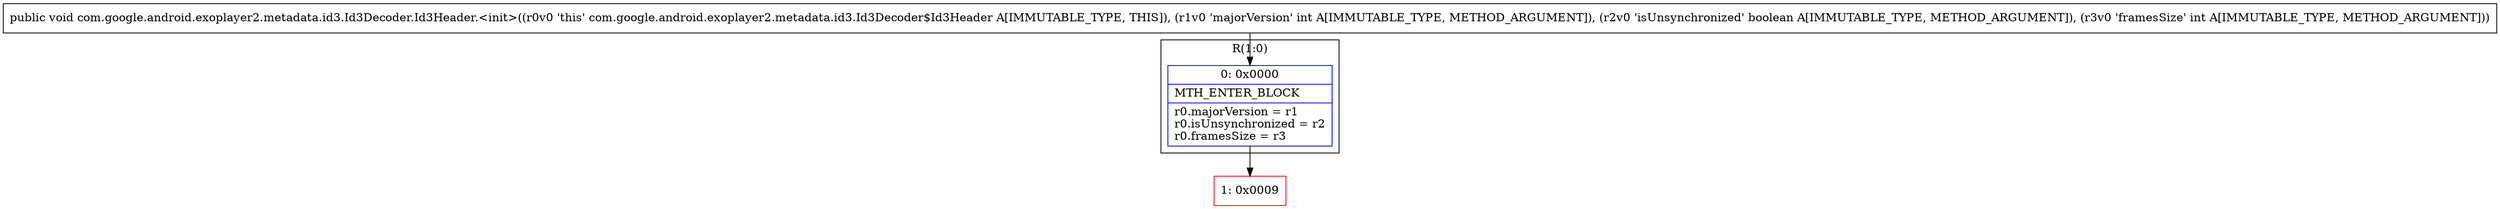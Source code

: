 digraph "CFG forcom.google.android.exoplayer2.metadata.id3.Id3Decoder.Id3Header.\<init\>(IZI)V" {
subgraph cluster_Region_541885594 {
label = "R(1:0)";
node [shape=record,color=blue];
Node_0 [shape=record,label="{0\:\ 0x0000|MTH_ENTER_BLOCK\l|r0.majorVersion = r1\lr0.isUnsynchronized = r2\lr0.framesSize = r3\l}"];
}
Node_1 [shape=record,color=red,label="{1\:\ 0x0009}"];
MethodNode[shape=record,label="{public void com.google.android.exoplayer2.metadata.id3.Id3Decoder.Id3Header.\<init\>((r0v0 'this' com.google.android.exoplayer2.metadata.id3.Id3Decoder$Id3Header A[IMMUTABLE_TYPE, THIS]), (r1v0 'majorVersion' int A[IMMUTABLE_TYPE, METHOD_ARGUMENT]), (r2v0 'isUnsynchronized' boolean A[IMMUTABLE_TYPE, METHOD_ARGUMENT]), (r3v0 'framesSize' int A[IMMUTABLE_TYPE, METHOD_ARGUMENT])) }"];
MethodNode -> Node_0;
Node_0 -> Node_1;
}

